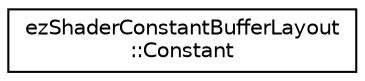 digraph "Graphical Class Hierarchy"
{
 // LATEX_PDF_SIZE
  edge [fontname="Helvetica",fontsize="10",labelfontname="Helvetica",labelfontsize="10"];
  node [fontname="Helvetica",fontsize="10",shape=record];
  rankdir="LR";
  Node0 [label="ezShaderConstantBufferLayout\l::Constant",height=0.2,width=0.4,color="black", fillcolor="white", style="filled",URL="$d5/d98/structez_shader_constant_buffer_layout_1_1_constant.htm",tooltip=" "];
}
